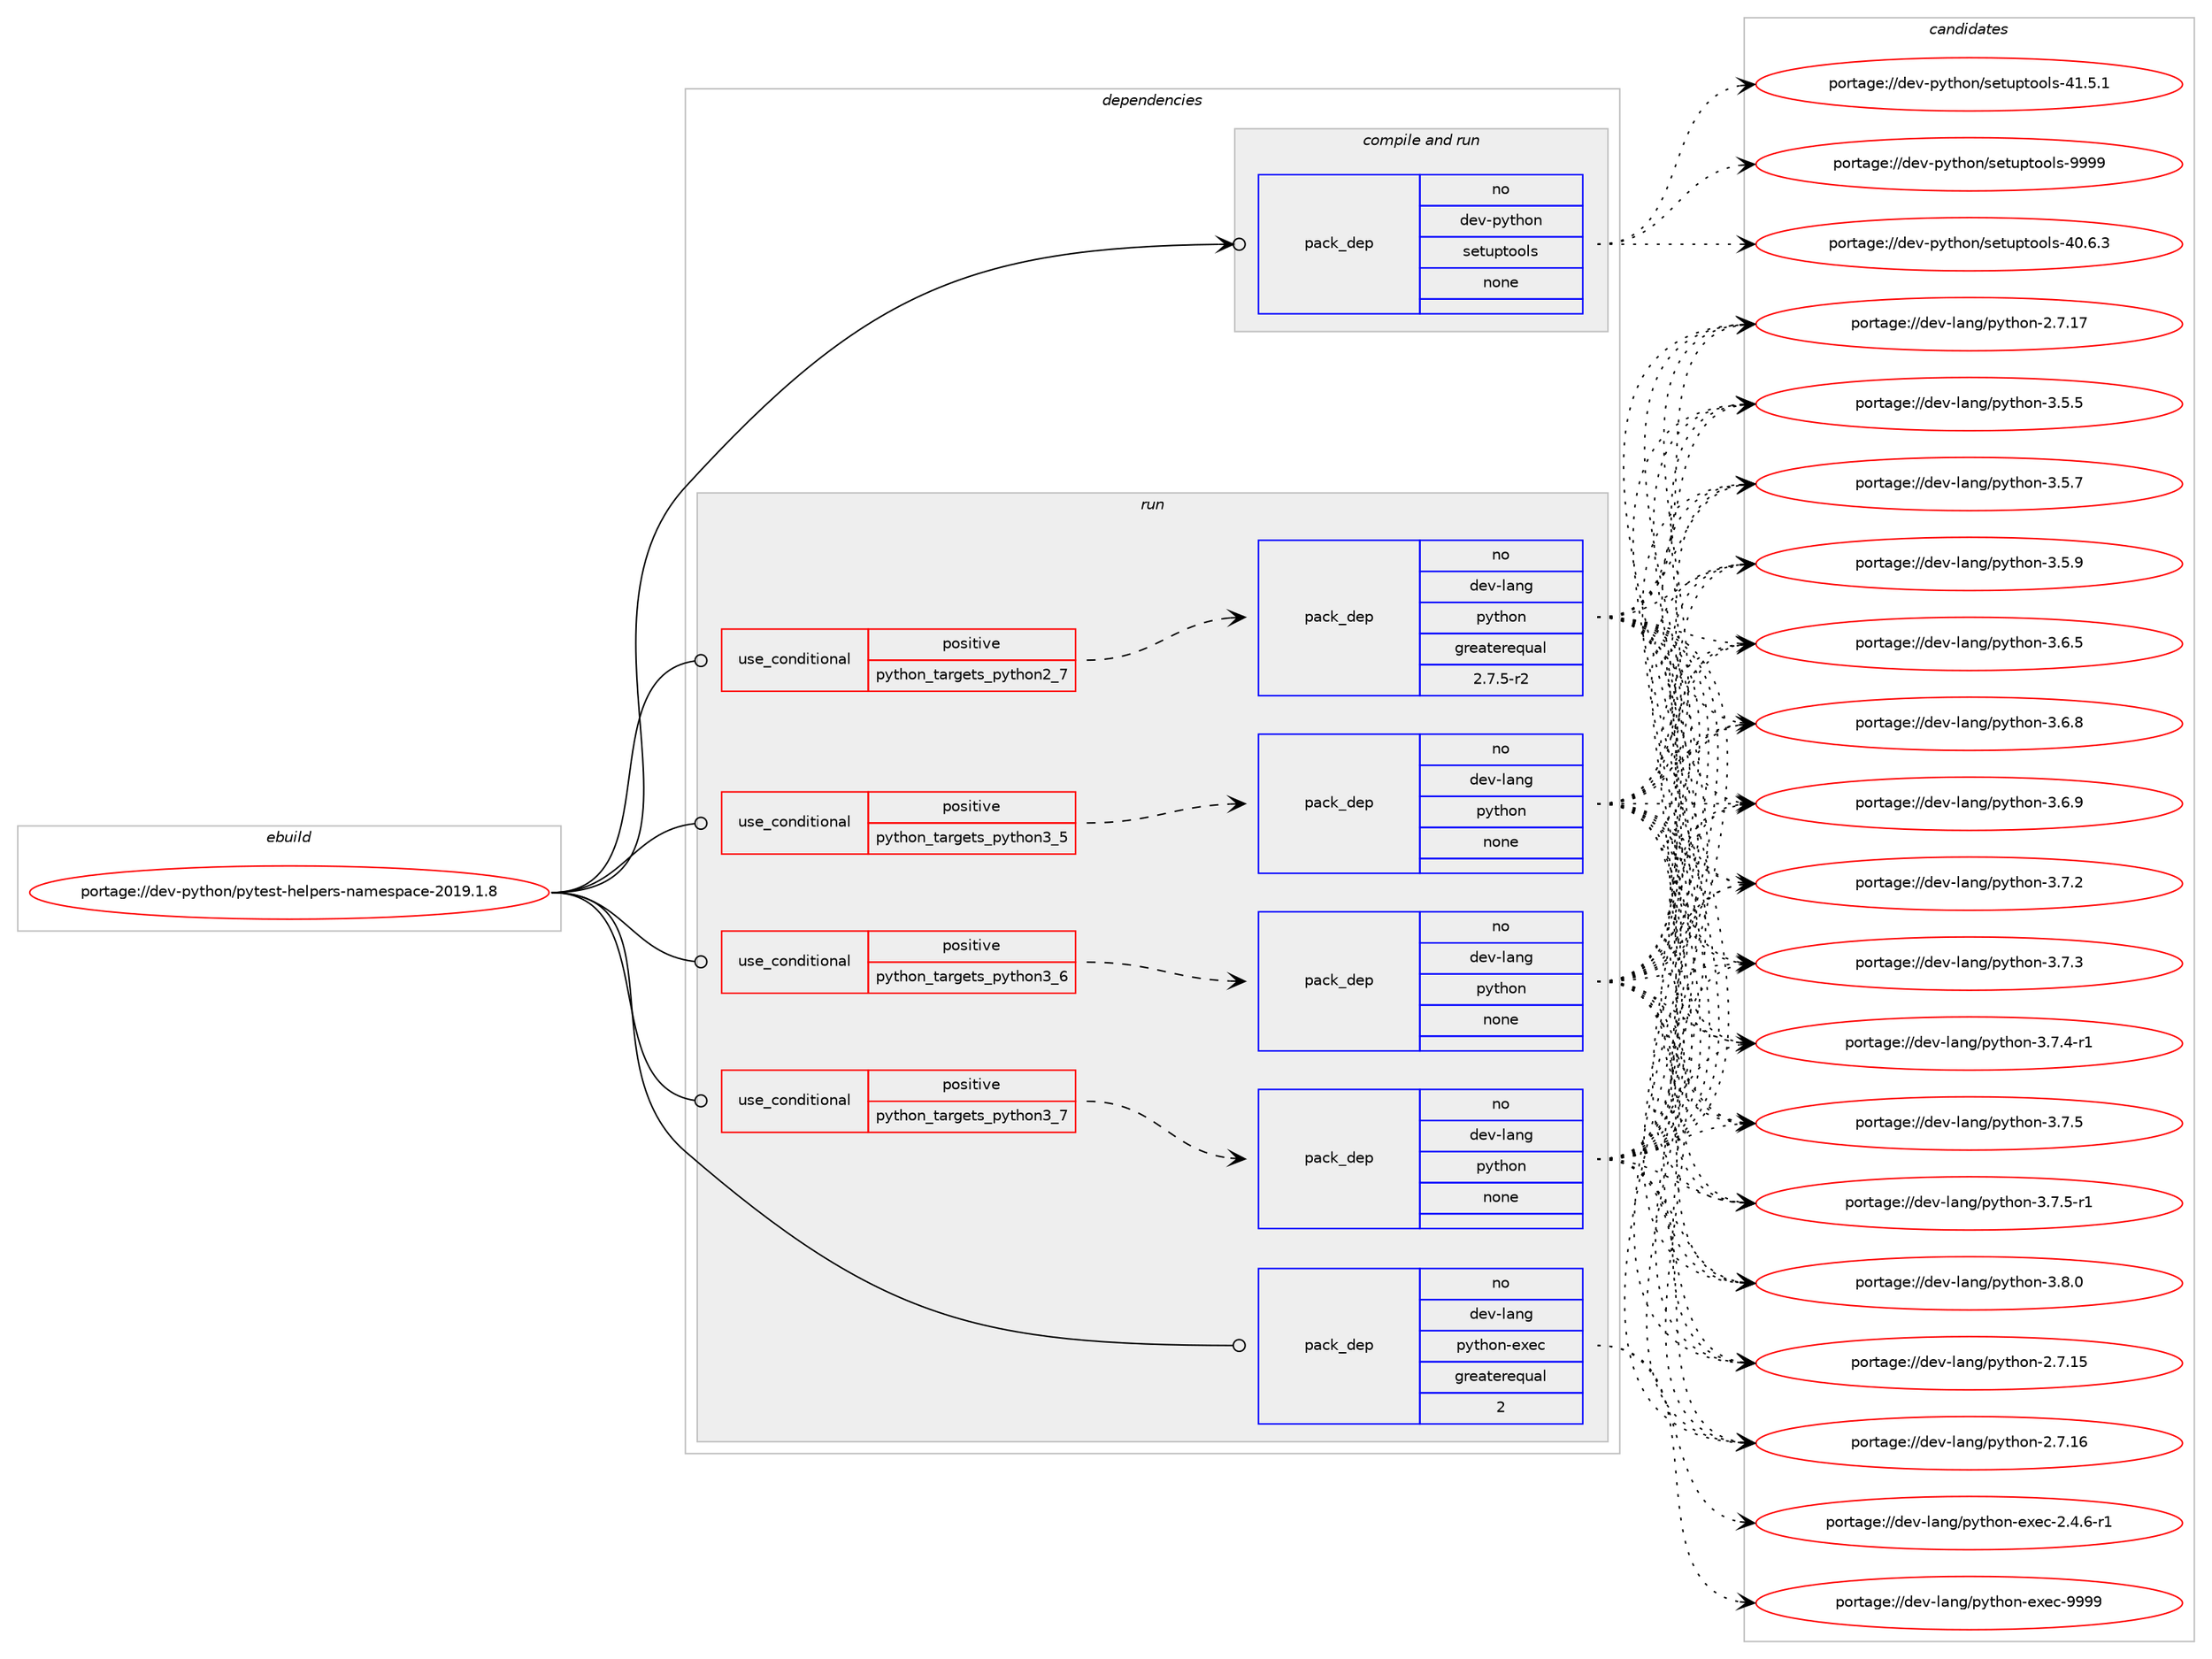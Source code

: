 digraph prolog {

# *************
# Graph options
# *************

newrank=true;
concentrate=true;
compound=true;
graph [rankdir=LR,fontname=Helvetica,fontsize=10,ranksep=1.5];#, ranksep=2.5, nodesep=0.2];
edge  [arrowhead=vee];
node  [fontname=Helvetica,fontsize=10];

# **********
# The ebuild
# **********

subgraph cluster_leftcol {
color=gray;
rank=same;
label=<<i>ebuild</i>>;
id [label="portage://dev-python/pytest-helpers-namespace-2019.1.8", color=red, width=4, href="../dev-python/pytest-helpers-namespace-2019.1.8.svg"];
}

# ****************
# The dependencies
# ****************

subgraph cluster_midcol {
color=gray;
label=<<i>dependencies</i>>;
subgraph cluster_compile {
fillcolor="#eeeeee";
style=filled;
label=<<i>compile</i>>;
}
subgraph cluster_compileandrun {
fillcolor="#eeeeee";
style=filled;
label=<<i>compile and run</i>>;
subgraph pack124740 {
dependency164487 [label=<<TABLE BORDER="0" CELLBORDER="1" CELLSPACING="0" CELLPADDING="4" WIDTH="220"><TR><TD ROWSPAN="6" CELLPADDING="30">pack_dep</TD></TR><TR><TD WIDTH="110">no</TD></TR><TR><TD>dev-python</TD></TR><TR><TD>setuptools</TD></TR><TR><TD>none</TD></TR><TR><TD></TD></TR></TABLE>>, shape=none, color=blue];
}
id:e -> dependency164487:w [weight=20,style="solid",arrowhead="odotvee"];
}
subgraph cluster_run {
fillcolor="#eeeeee";
style=filled;
label=<<i>run</i>>;
subgraph cond36360 {
dependency164488 [label=<<TABLE BORDER="0" CELLBORDER="1" CELLSPACING="0" CELLPADDING="4"><TR><TD ROWSPAN="3" CELLPADDING="10">use_conditional</TD></TR><TR><TD>positive</TD></TR><TR><TD>python_targets_python2_7</TD></TR></TABLE>>, shape=none, color=red];
subgraph pack124741 {
dependency164489 [label=<<TABLE BORDER="0" CELLBORDER="1" CELLSPACING="0" CELLPADDING="4" WIDTH="220"><TR><TD ROWSPAN="6" CELLPADDING="30">pack_dep</TD></TR><TR><TD WIDTH="110">no</TD></TR><TR><TD>dev-lang</TD></TR><TR><TD>python</TD></TR><TR><TD>greaterequal</TD></TR><TR><TD>2.7.5-r2</TD></TR></TABLE>>, shape=none, color=blue];
}
dependency164488:e -> dependency164489:w [weight=20,style="dashed",arrowhead="vee"];
}
id:e -> dependency164488:w [weight=20,style="solid",arrowhead="odot"];
subgraph cond36361 {
dependency164490 [label=<<TABLE BORDER="0" CELLBORDER="1" CELLSPACING="0" CELLPADDING="4"><TR><TD ROWSPAN="3" CELLPADDING="10">use_conditional</TD></TR><TR><TD>positive</TD></TR><TR><TD>python_targets_python3_5</TD></TR></TABLE>>, shape=none, color=red];
subgraph pack124742 {
dependency164491 [label=<<TABLE BORDER="0" CELLBORDER="1" CELLSPACING="0" CELLPADDING="4" WIDTH="220"><TR><TD ROWSPAN="6" CELLPADDING="30">pack_dep</TD></TR><TR><TD WIDTH="110">no</TD></TR><TR><TD>dev-lang</TD></TR><TR><TD>python</TD></TR><TR><TD>none</TD></TR><TR><TD></TD></TR></TABLE>>, shape=none, color=blue];
}
dependency164490:e -> dependency164491:w [weight=20,style="dashed",arrowhead="vee"];
}
id:e -> dependency164490:w [weight=20,style="solid",arrowhead="odot"];
subgraph cond36362 {
dependency164492 [label=<<TABLE BORDER="0" CELLBORDER="1" CELLSPACING="0" CELLPADDING="4"><TR><TD ROWSPAN="3" CELLPADDING="10">use_conditional</TD></TR><TR><TD>positive</TD></TR><TR><TD>python_targets_python3_6</TD></TR></TABLE>>, shape=none, color=red];
subgraph pack124743 {
dependency164493 [label=<<TABLE BORDER="0" CELLBORDER="1" CELLSPACING="0" CELLPADDING="4" WIDTH="220"><TR><TD ROWSPAN="6" CELLPADDING="30">pack_dep</TD></TR><TR><TD WIDTH="110">no</TD></TR><TR><TD>dev-lang</TD></TR><TR><TD>python</TD></TR><TR><TD>none</TD></TR><TR><TD></TD></TR></TABLE>>, shape=none, color=blue];
}
dependency164492:e -> dependency164493:w [weight=20,style="dashed",arrowhead="vee"];
}
id:e -> dependency164492:w [weight=20,style="solid",arrowhead="odot"];
subgraph cond36363 {
dependency164494 [label=<<TABLE BORDER="0" CELLBORDER="1" CELLSPACING="0" CELLPADDING="4"><TR><TD ROWSPAN="3" CELLPADDING="10">use_conditional</TD></TR><TR><TD>positive</TD></TR><TR><TD>python_targets_python3_7</TD></TR></TABLE>>, shape=none, color=red];
subgraph pack124744 {
dependency164495 [label=<<TABLE BORDER="0" CELLBORDER="1" CELLSPACING="0" CELLPADDING="4" WIDTH="220"><TR><TD ROWSPAN="6" CELLPADDING="30">pack_dep</TD></TR><TR><TD WIDTH="110">no</TD></TR><TR><TD>dev-lang</TD></TR><TR><TD>python</TD></TR><TR><TD>none</TD></TR><TR><TD></TD></TR></TABLE>>, shape=none, color=blue];
}
dependency164494:e -> dependency164495:w [weight=20,style="dashed",arrowhead="vee"];
}
id:e -> dependency164494:w [weight=20,style="solid",arrowhead="odot"];
subgraph pack124745 {
dependency164496 [label=<<TABLE BORDER="0" CELLBORDER="1" CELLSPACING="0" CELLPADDING="4" WIDTH="220"><TR><TD ROWSPAN="6" CELLPADDING="30">pack_dep</TD></TR><TR><TD WIDTH="110">no</TD></TR><TR><TD>dev-lang</TD></TR><TR><TD>python-exec</TD></TR><TR><TD>greaterequal</TD></TR><TR><TD>2</TD></TR></TABLE>>, shape=none, color=blue];
}
id:e -> dependency164496:w [weight=20,style="solid",arrowhead="odot"];
}
}

# **************
# The candidates
# **************

subgraph cluster_choices {
rank=same;
color=gray;
label=<<i>candidates</i>>;

subgraph choice124740 {
color=black;
nodesep=1;
choiceportage100101118451121211161041111104711510111611711211611111110811545524846544651 [label="portage://dev-python/setuptools-40.6.3", color=red, width=4,href="../dev-python/setuptools-40.6.3.svg"];
choiceportage100101118451121211161041111104711510111611711211611111110811545524946534649 [label="portage://dev-python/setuptools-41.5.1", color=red, width=4,href="../dev-python/setuptools-41.5.1.svg"];
choiceportage10010111845112121116104111110471151011161171121161111111081154557575757 [label="portage://dev-python/setuptools-9999", color=red, width=4,href="../dev-python/setuptools-9999.svg"];
dependency164487:e -> choiceportage100101118451121211161041111104711510111611711211611111110811545524846544651:w [style=dotted,weight="100"];
dependency164487:e -> choiceportage100101118451121211161041111104711510111611711211611111110811545524946534649:w [style=dotted,weight="100"];
dependency164487:e -> choiceportage10010111845112121116104111110471151011161171121161111111081154557575757:w [style=dotted,weight="100"];
}
subgraph choice124741 {
color=black;
nodesep=1;
choiceportage10010111845108971101034711212111610411111045504655464953 [label="portage://dev-lang/python-2.7.15", color=red, width=4,href="../dev-lang/python-2.7.15.svg"];
choiceportage10010111845108971101034711212111610411111045504655464954 [label="portage://dev-lang/python-2.7.16", color=red, width=4,href="../dev-lang/python-2.7.16.svg"];
choiceportage10010111845108971101034711212111610411111045504655464955 [label="portage://dev-lang/python-2.7.17", color=red, width=4,href="../dev-lang/python-2.7.17.svg"];
choiceportage100101118451089711010347112121116104111110455146534653 [label="portage://dev-lang/python-3.5.5", color=red, width=4,href="../dev-lang/python-3.5.5.svg"];
choiceportage100101118451089711010347112121116104111110455146534655 [label="portage://dev-lang/python-3.5.7", color=red, width=4,href="../dev-lang/python-3.5.7.svg"];
choiceportage100101118451089711010347112121116104111110455146534657 [label="portage://dev-lang/python-3.5.9", color=red, width=4,href="../dev-lang/python-3.5.9.svg"];
choiceportage100101118451089711010347112121116104111110455146544653 [label="portage://dev-lang/python-3.6.5", color=red, width=4,href="../dev-lang/python-3.6.5.svg"];
choiceportage100101118451089711010347112121116104111110455146544656 [label="portage://dev-lang/python-3.6.8", color=red, width=4,href="../dev-lang/python-3.6.8.svg"];
choiceportage100101118451089711010347112121116104111110455146544657 [label="portage://dev-lang/python-3.6.9", color=red, width=4,href="../dev-lang/python-3.6.9.svg"];
choiceportage100101118451089711010347112121116104111110455146554650 [label="portage://dev-lang/python-3.7.2", color=red, width=4,href="../dev-lang/python-3.7.2.svg"];
choiceportage100101118451089711010347112121116104111110455146554651 [label="portage://dev-lang/python-3.7.3", color=red, width=4,href="../dev-lang/python-3.7.3.svg"];
choiceportage1001011184510897110103471121211161041111104551465546524511449 [label="portage://dev-lang/python-3.7.4-r1", color=red, width=4,href="../dev-lang/python-3.7.4-r1.svg"];
choiceportage100101118451089711010347112121116104111110455146554653 [label="portage://dev-lang/python-3.7.5", color=red, width=4,href="../dev-lang/python-3.7.5.svg"];
choiceportage1001011184510897110103471121211161041111104551465546534511449 [label="portage://dev-lang/python-3.7.5-r1", color=red, width=4,href="../dev-lang/python-3.7.5-r1.svg"];
choiceportage100101118451089711010347112121116104111110455146564648 [label="portage://dev-lang/python-3.8.0", color=red, width=4,href="../dev-lang/python-3.8.0.svg"];
dependency164489:e -> choiceportage10010111845108971101034711212111610411111045504655464953:w [style=dotted,weight="100"];
dependency164489:e -> choiceportage10010111845108971101034711212111610411111045504655464954:w [style=dotted,weight="100"];
dependency164489:e -> choiceportage10010111845108971101034711212111610411111045504655464955:w [style=dotted,weight="100"];
dependency164489:e -> choiceportage100101118451089711010347112121116104111110455146534653:w [style=dotted,weight="100"];
dependency164489:e -> choiceportage100101118451089711010347112121116104111110455146534655:w [style=dotted,weight="100"];
dependency164489:e -> choiceportage100101118451089711010347112121116104111110455146534657:w [style=dotted,weight="100"];
dependency164489:e -> choiceportage100101118451089711010347112121116104111110455146544653:w [style=dotted,weight="100"];
dependency164489:e -> choiceportage100101118451089711010347112121116104111110455146544656:w [style=dotted,weight="100"];
dependency164489:e -> choiceportage100101118451089711010347112121116104111110455146544657:w [style=dotted,weight="100"];
dependency164489:e -> choiceportage100101118451089711010347112121116104111110455146554650:w [style=dotted,weight="100"];
dependency164489:e -> choiceportage100101118451089711010347112121116104111110455146554651:w [style=dotted,weight="100"];
dependency164489:e -> choiceportage1001011184510897110103471121211161041111104551465546524511449:w [style=dotted,weight="100"];
dependency164489:e -> choiceportage100101118451089711010347112121116104111110455146554653:w [style=dotted,weight="100"];
dependency164489:e -> choiceportage1001011184510897110103471121211161041111104551465546534511449:w [style=dotted,weight="100"];
dependency164489:e -> choiceportage100101118451089711010347112121116104111110455146564648:w [style=dotted,weight="100"];
}
subgraph choice124742 {
color=black;
nodesep=1;
choiceportage10010111845108971101034711212111610411111045504655464953 [label="portage://dev-lang/python-2.7.15", color=red, width=4,href="../dev-lang/python-2.7.15.svg"];
choiceportage10010111845108971101034711212111610411111045504655464954 [label="portage://dev-lang/python-2.7.16", color=red, width=4,href="../dev-lang/python-2.7.16.svg"];
choiceportage10010111845108971101034711212111610411111045504655464955 [label="portage://dev-lang/python-2.7.17", color=red, width=4,href="../dev-lang/python-2.7.17.svg"];
choiceportage100101118451089711010347112121116104111110455146534653 [label="portage://dev-lang/python-3.5.5", color=red, width=4,href="../dev-lang/python-3.5.5.svg"];
choiceportage100101118451089711010347112121116104111110455146534655 [label="portage://dev-lang/python-3.5.7", color=red, width=4,href="../dev-lang/python-3.5.7.svg"];
choiceportage100101118451089711010347112121116104111110455146534657 [label="portage://dev-lang/python-3.5.9", color=red, width=4,href="../dev-lang/python-3.5.9.svg"];
choiceportage100101118451089711010347112121116104111110455146544653 [label="portage://dev-lang/python-3.6.5", color=red, width=4,href="../dev-lang/python-3.6.5.svg"];
choiceportage100101118451089711010347112121116104111110455146544656 [label="portage://dev-lang/python-3.6.8", color=red, width=4,href="../dev-lang/python-3.6.8.svg"];
choiceportage100101118451089711010347112121116104111110455146544657 [label="portage://dev-lang/python-3.6.9", color=red, width=4,href="../dev-lang/python-3.6.9.svg"];
choiceportage100101118451089711010347112121116104111110455146554650 [label="portage://dev-lang/python-3.7.2", color=red, width=4,href="../dev-lang/python-3.7.2.svg"];
choiceportage100101118451089711010347112121116104111110455146554651 [label="portage://dev-lang/python-3.7.3", color=red, width=4,href="../dev-lang/python-3.7.3.svg"];
choiceportage1001011184510897110103471121211161041111104551465546524511449 [label="portage://dev-lang/python-3.7.4-r1", color=red, width=4,href="../dev-lang/python-3.7.4-r1.svg"];
choiceportage100101118451089711010347112121116104111110455146554653 [label="portage://dev-lang/python-3.7.5", color=red, width=4,href="../dev-lang/python-3.7.5.svg"];
choiceportage1001011184510897110103471121211161041111104551465546534511449 [label="portage://dev-lang/python-3.7.5-r1", color=red, width=4,href="../dev-lang/python-3.7.5-r1.svg"];
choiceportage100101118451089711010347112121116104111110455146564648 [label="portage://dev-lang/python-3.8.0", color=red, width=4,href="../dev-lang/python-3.8.0.svg"];
dependency164491:e -> choiceportage10010111845108971101034711212111610411111045504655464953:w [style=dotted,weight="100"];
dependency164491:e -> choiceportage10010111845108971101034711212111610411111045504655464954:w [style=dotted,weight="100"];
dependency164491:e -> choiceportage10010111845108971101034711212111610411111045504655464955:w [style=dotted,weight="100"];
dependency164491:e -> choiceportage100101118451089711010347112121116104111110455146534653:w [style=dotted,weight="100"];
dependency164491:e -> choiceportage100101118451089711010347112121116104111110455146534655:w [style=dotted,weight="100"];
dependency164491:e -> choiceportage100101118451089711010347112121116104111110455146534657:w [style=dotted,weight="100"];
dependency164491:e -> choiceportage100101118451089711010347112121116104111110455146544653:w [style=dotted,weight="100"];
dependency164491:e -> choiceportage100101118451089711010347112121116104111110455146544656:w [style=dotted,weight="100"];
dependency164491:e -> choiceportage100101118451089711010347112121116104111110455146544657:w [style=dotted,weight="100"];
dependency164491:e -> choiceportage100101118451089711010347112121116104111110455146554650:w [style=dotted,weight="100"];
dependency164491:e -> choiceportage100101118451089711010347112121116104111110455146554651:w [style=dotted,weight="100"];
dependency164491:e -> choiceportage1001011184510897110103471121211161041111104551465546524511449:w [style=dotted,weight="100"];
dependency164491:e -> choiceportage100101118451089711010347112121116104111110455146554653:w [style=dotted,weight="100"];
dependency164491:e -> choiceportage1001011184510897110103471121211161041111104551465546534511449:w [style=dotted,weight="100"];
dependency164491:e -> choiceportage100101118451089711010347112121116104111110455146564648:w [style=dotted,weight="100"];
}
subgraph choice124743 {
color=black;
nodesep=1;
choiceportage10010111845108971101034711212111610411111045504655464953 [label="portage://dev-lang/python-2.7.15", color=red, width=4,href="../dev-lang/python-2.7.15.svg"];
choiceportage10010111845108971101034711212111610411111045504655464954 [label="portage://dev-lang/python-2.7.16", color=red, width=4,href="../dev-lang/python-2.7.16.svg"];
choiceportage10010111845108971101034711212111610411111045504655464955 [label="portage://dev-lang/python-2.7.17", color=red, width=4,href="../dev-lang/python-2.7.17.svg"];
choiceportage100101118451089711010347112121116104111110455146534653 [label="portage://dev-lang/python-3.5.5", color=red, width=4,href="../dev-lang/python-3.5.5.svg"];
choiceportage100101118451089711010347112121116104111110455146534655 [label="portage://dev-lang/python-3.5.7", color=red, width=4,href="../dev-lang/python-3.5.7.svg"];
choiceportage100101118451089711010347112121116104111110455146534657 [label="portage://dev-lang/python-3.5.9", color=red, width=4,href="../dev-lang/python-3.5.9.svg"];
choiceportage100101118451089711010347112121116104111110455146544653 [label="portage://dev-lang/python-3.6.5", color=red, width=4,href="../dev-lang/python-3.6.5.svg"];
choiceportage100101118451089711010347112121116104111110455146544656 [label="portage://dev-lang/python-3.6.8", color=red, width=4,href="../dev-lang/python-3.6.8.svg"];
choiceportage100101118451089711010347112121116104111110455146544657 [label="portage://dev-lang/python-3.6.9", color=red, width=4,href="../dev-lang/python-3.6.9.svg"];
choiceportage100101118451089711010347112121116104111110455146554650 [label="portage://dev-lang/python-3.7.2", color=red, width=4,href="../dev-lang/python-3.7.2.svg"];
choiceportage100101118451089711010347112121116104111110455146554651 [label="portage://dev-lang/python-3.7.3", color=red, width=4,href="../dev-lang/python-3.7.3.svg"];
choiceportage1001011184510897110103471121211161041111104551465546524511449 [label="portage://dev-lang/python-3.7.4-r1", color=red, width=4,href="../dev-lang/python-3.7.4-r1.svg"];
choiceportage100101118451089711010347112121116104111110455146554653 [label="portage://dev-lang/python-3.7.5", color=red, width=4,href="../dev-lang/python-3.7.5.svg"];
choiceportage1001011184510897110103471121211161041111104551465546534511449 [label="portage://dev-lang/python-3.7.5-r1", color=red, width=4,href="../dev-lang/python-3.7.5-r1.svg"];
choiceportage100101118451089711010347112121116104111110455146564648 [label="portage://dev-lang/python-3.8.0", color=red, width=4,href="../dev-lang/python-3.8.0.svg"];
dependency164493:e -> choiceportage10010111845108971101034711212111610411111045504655464953:w [style=dotted,weight="100"];
dependency164493:e -> choiceportage10010111845108971101034711212111610411111045504655464954:w [style=dotted,weight="100"];
dependency164493:e -> choiceportage10010111845108971101034711212111610411111045504655464955:w [style=dotted,weight="100"];
dependency164493:e -> choiceportage100101118451089711010347112121116104111110455146534653:w [style=dotted,weight="100"];
dependency164493:e -> choiceportage100101118451089711010347112121116104111110455146534655:w [style=dotted,weight="100"];
dependency164493:e -> choiceportage100101118451089711010347112121116104111110455146534657:w [style=dotted,weight="100"];
dependency164493:e -> choiceportage100101118451089711010347112121116104111110455146544653:w [style=dotted,weight="100"];
dependency164493:e -> choiceportage100101118451089711010347112121116104111110455146544656:w [style=dotted,weight="100"];
dependency164493:e -> choiceportage100101118451089711010347112121116104111110455146544657:w [style=dotted,weight="100"];
dependency164493:e -> choiceportage100101118451089711010347112121116104111110455146554650:w [style=dotted,weight="100"];
dependency164493:e -> choiceportage100101118451089711010347112121116104111110455146554651:w [style=dotted,weight="100"];
dependency164493:e -> choiceportage1001011184510897110103471121211161041111104551465546524511449:w [style=dotted,weight="100"];
dependency164493:e -> choiceportage100101118451089711010347112121116104111110455146554653:w [style=dotted,weight="100"];
dependency164493:e -> choiceportage1001011184510897110103471121211161041111104551465546534511449:w [style=dotted,weight="100"];
dependency164493:e -> choiceportage100101118451089711010347112121116104111110455146564648:w [style=dotted,weight="100"];
}
subgraph choice124744 {
color=black;
nodesep=1;
choiceportage10010111845108971101034711212111610411111045504655464953 [label="portage://dev-lang/python-2.7.15", color=red, width=4,href="../dev-lang/python-2.7.15.svg"];
choiceportage10010111845108971101034711212111610411111045504655464954 [label="portage://dev-lang/python-2.7.16", color=red, width=4,href="../dev-lang/python-2.7.16.svg"];
choiceportage10010111845108971101034711212111610411111045504655464955 [label="portage://dev-lang/python-2.7.17", color=red, width=4,href="../dev-lang/python-2.7.17.svg"];
choiceportage100101118451089711010347112121116104111110455146534653 [label="portage://dev-lang/python-3.5.5", color=red, width=4,href="../dev-lang/python-3.5.5.svg"];
choiceportage100101118451089711010347112121116104111110455146534655 [label="portage://dev-lang/python-3.5.7", color=red, width=4,href="../dev-lang/python-3.5.7.svg"];
choiceportage100101118451089711010347112121116104111110455146534657 [label="portage://dev-lang/python-3.5.9", color=red, width=4,href="../dev-lang/python-3.5.9.svg"];
choiceportage100101118451089711010347112121116104111110455146544653 [label="portage://dev-lang/python-3.6.5", color=red, width=4,href="../dev-lang/python-3.6.5.svg"];
choiceportage100101118451089711010347112121116104111110455146544656 [label="portage://dev-lang/python-3.6.8", color=red, width=4,href="../dev-lang/python-3.6.8.svg"];
choiceportage100101118451089711010347112121116104111110455146544657 [label="portage://dev-lang/python-3.6.9", color=red, width=4,href="../dev-lang/python-3.6.9.svg"];
choiceportage100101118451089711010347112121116104111110455146554650 [label="portage://dev-lang/python-3.7.2", color=red, width=4,href="../dev-lang/python-3.7.2.svg"];
choiceportage100101118451089711010347112121116104111110455146554651 [label="portage://dev-lang/python-3.7.3", color=red, width=4,href="../dev-lang/python-3.7.3.svg"];
choiceportage1001011184510897110103471121211161041111104551465546524511449 [label="portage://dev-lang/python-3.7.4-r1", color=red, width=4,href="../dev-lang/python-3.7.4-r1.svg"];
choiceportage100101118451089711010347112121116104111110455146554653 [label="portage://dev-lang/python-3.7.5", color=red, width=4,href="../dev-lang/python-3.7.5.svg"];
choiceportage1001011184510897110103471121211161041111104551465546534511449 [label="portage://dev-lang/python-3.7.5-r1", color=red, width=4,href="../dev-lang/python-3.7.5-r1.svg"];
choiceportage100101118451089711010347112121116104111110455146564648 [label="portage://dev-lang/python-3.8.0", color=red, width=4,href="../dev-lang/python-3.8.0.svg"];
dependency164495:e -> choiceportage10010111845108971101034711212111610411111045504655464953:w [style=dotted,weight="100"];
dependency164495:e -> choiceportage10010111845108971101034711212111610411111045504655464954:w [style=dotted,weight="100"];
dependency164495:e -> choiceportage10010111845108971101034711212111610411111045504655464955:w [style=dotted,weight="100"];
dependency164495:e -> choiceportage100101118451089711010347112121116104111110455146534653:w [style=dotted,weight="100"];
dependency164495:e -> choiceportage100101118451089711010347112121116104111110455146534655:w [style=dotted,weight="100"];
dependency164495:e -> choiceportage100101118451089711010347112121116104111110455146534657:w [style=dotted,weight="100"];
dependency164495:e -> choiceportage100101118451089711010347112121116104111110455146544653:w [style=dotted,weight="100"];
dependency164495:e -> choiceportage100101118451089711010347112121116104111110455146544656:w [style=dotted,weight="100"];
dependency164495:e -> choiceportage100101118451089711010347112121116104111110455146544657:w [style=dotted,weight="100"];
dependency164495:e -> choiceportage100101118451089711010347112121116104111110455146554650:w [style=dotted,weight="100"];
dependency164495:e -> choiceportage100101118451089711010347112121116104111110455146554651:w [style=dotted,weight="100"];
dependency164495:e -> choiceportage1001011184510897110103471121211161041111104551465546524511449:w [style=dotted,weight="100"];
dependency164495:e -> choiceportage100101118451089711010347112121116104111110455146554653:w [style=dotted,weight="100"];
dependency164495:e -> choiceportage1001011184510897110103471121211161041111104551465546534511449:w [style=dotted,weight="100"];
dependency164495:e -> choiceportage100101118451089711010347112121116104111110455146564648:w [style=dotted,weight="100"];
}
subgraph choice124745 {
color=black;
nodesep=1;
choiceportage10010111845108971101034711212111610411111045101120101994550465246544511449 [label="portage://dev-lang/python-exec-2.4.6-r1", color=red, width=4,href="../dev-lang/python-exec-2.4.6-r1.svg"];
choiceportage10010111845108971101034711212111610411111045101120101994557575757 [label="portage://dev-lang/python-exec-9999", color=red, width=4,href="../dev-lang/python-exec-9999.svg"];
dependency164496:e -> choiceportage10010111845108971101034711212111610411111045101120101994550465246544511449:w [style=dotted,weight="100"];
dependency164496:e -> choiceportage10010111845108971101034711212111610411111045101120101994557575757:w [style=dotted,weight="100"];
}
}

}
